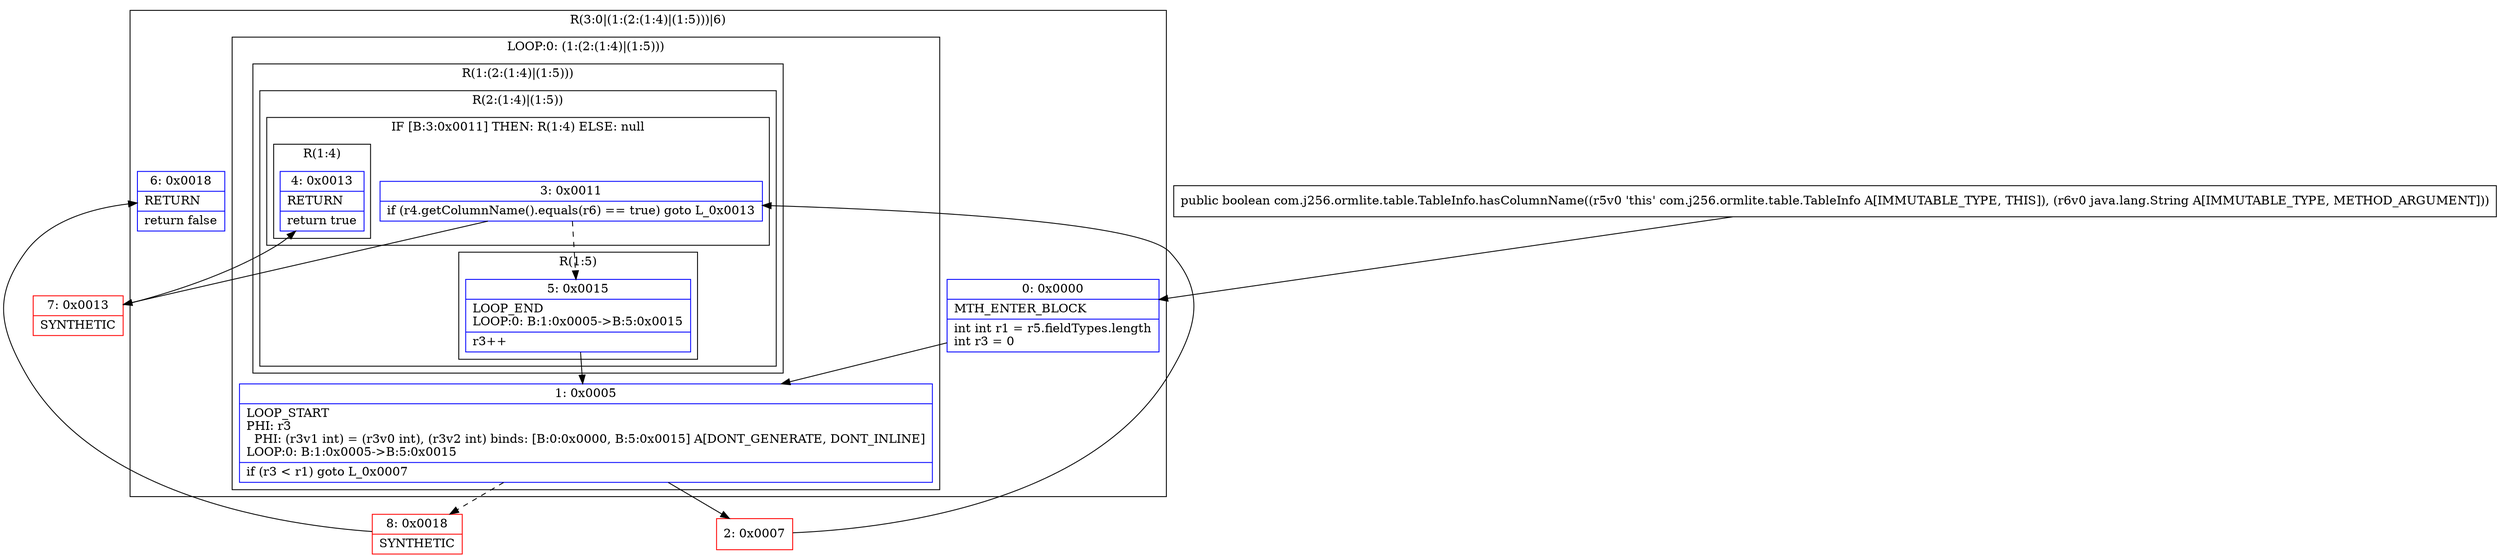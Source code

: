 digraph "CFG forcom.j256.ormlite.table.TableInfo.hasColumnName(Ljava\/lang\/String;)Z" {
subgraph cluster_Region_817547025 {
label = "R(3:0|(1:(2:(1:4)|(1:5)))|6)";
node [shape=record,color=blue];
Node_0 [shape=record,label="{0\:\ 0x0000|MTH_ENTER_BLOCK\l|int int r1 = r5.fieldTypes.length\lint r3 = 0\l}"];
subgraph cluster_LoopRegion_108048397 {
label = "LOOP:0: (1:(2:(1:4)|(1:5)))";
node [shape=record,color=blue];
Node_1 [shape=record,label="{1\:\ 0x0005|LOOP_START\lPHI: r3 \l  PHI: (r3v1 int) = (r3v0 int), (r3v2 int) binds: [B:0:0x0000, B:5:0x0015] A[DONT_GENERATE, DONT_INLINE]\lLOOP:0: B:1:0x0005\-\>B:5:0x0015\l|if (r3 \< r1) goto L_0x0007\l}"];
subgraph cluster_Region_618422314 {
label = "R(1:(2:(1:4)|(1:5)))";
node [shape=record,color=blue];
subgraph cluster_Region_1553149666 {
label = "R(2:(1:4)|(1:5))";
node [shape=record,color=blue];
subgraph cluster_IfRegion_1135235723 {
label = "IF [B:3:0x0011] THEN: R(1:4) ELSE: null";
node [shape=record,color=blue];
Node_3 [shape=record,label="{3\:\ 0x0011|if (r4.getColumnName().equals(r6) == true) goto L_0x0013\l}"];
subgraph cluster_Region_1079599659 {
label = "R(1:4)";
node [shape=record,color=blue];
Node_4 [shape=record,label="{4\:\ 0x0013|RETURN\l|return true\l}"];
}
}
subgraph cluster_Region_47741387 {
label = "R(1:5)";
node [shape=record,color=blue];
Node_5 [shape=record,label="{5\:\ 0x0015|LOOP_END\lLOOP:0: B:1:0x0005\-\>B:5:0x0015\l|r3++\l}"];
}
}
}
}
Node_6 [shape=record,label="{6\:\ 0x0018|RETURN\l|return false\l}"];
}
Node_2 [shape=record,color=red,label="{2\:\ 0x0007}"];
Node_7 [shape=record,color=red,label="{7\:\ 0x0013|SYNTHETIC\l}"];
Node_8 [shape=record,color=red,label="{8\:\ 0x0018|SYNTHETIC\l}"];
MethodNode[shape=record,label="{public boolean com.j256.ormlite.table.TableInfo.hasColumnName((r5v0 'this' com.j256.ormlite.table.TableInfo A[IMMUTABLE_TYPE, THIS]), (r6v0 java.lang.String A[IMMUTABLE_TYPE, METHOD_ARGUMENT])) }"];
MethodNode -> Node_0;
Node_0 -> Node_1;
Node_1 -> Node_2;
Node_1 -> Node_8[style=dashed];
Node_3 -> Node_5[style=dashed];
Node_3 -> Node_7;
Node_5 -> Node_1;
Node_2 -> Node_3;
Node_7 -> Node_4;
Node_8 -> Node_6;
}

